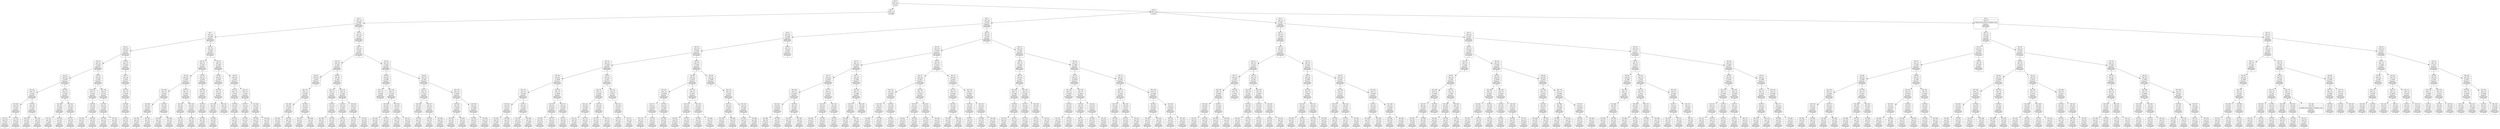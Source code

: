 digraph g {
node [shape = Mrecord];
nodo0[label="{EO: 0|cost: 0.0|A: null}"]
nodo1[label="{EO: 1|cost: 1.0|A: GoH6}"]
nodo3[label="{EO: 3|cost: 2.0|A: GoH5|Posicion:\nH6
Infectados:\n0
Escapados:\n2}"]
nodo7[label="{EO: 7|cost: 3.0|A: GoH4|Posicion:\nH5
Infectados:\n0
Escapados:\n2}"]
nodo15[label="{EO: 15|cost: 4.0|A: GoF3|Posicion:\nH4
Infectados:\n0
Escapados:\n2}"]
nodo29[label="{EO: 29|cost: 5.0|A: GoE3|Posicion:\nF3
Infectados:\n0
Escapados:\n2}"]
nodo55[label="{EO: 55|cost: 6.0|A: GoD3|Posicion:\nE3
Infectados:\n0
Escapados:\n2}"]
nodo101[label="{EO: 101|cost: 7.0|A: GoA3|Posicion:\nD3
Infectados:\n0
Escapados:\n2}"]
nodo182[label="{EO: 182|cost: 8.0|A: GoA2|Posicion:\nA3
Infectados:\n0
Escapados:\n2}"]
nodo321[label="{EO: 321|cost: 9.0|A: GoA1|Posicion:\nA2
Infectados:\n0
Escapados:\n2}"]

nodo182 -> nodo321;
nodo322[label="{EO: 322|cost: 9.0|A: GoD2|Posicion:\nA2
Infectados:\n0
Escapados:\n2}"]

nodo182 -> nodo322;

nodo101 -> nodo182;
nodo183[label="{EO: 183|cost: 8.0|A: GoA5|Posicion:\nA3
Infectados:\n0
Escapados:\n2}"]
nodo323[label="{EO: 323|cost: 9.0|A: GoA6|Posicion:\nA5
Infectados:\n0
Escapados:\n2}"]

nodo183 -> nodo323;
nodo324[label="{EO: 324|cost: 9.0|A: GoD5|Posicion:\nA5
Infectados:\n0
Escapados:\n2}"]

nodo183 -> nodo324;

nodo101 -> nodo183;

nodo55 -> nodo101;
nodo102[label="{EO: 102|cost: 7.0|A: GoD5|Posicion:\nD3
Infectados:\n0
Escapados:\n2}"]
nodo184[label="{EO: 184|cost: 8.0|A: GoD6|Posicion:\nD5
Infectados:\n0
Escapados:\n2}"]
nodo325[label="{EO: 325|cost: 9.0|A: GoA6|Posicion:\nD6
Infectados:\n0
Escapados:\n2}"]

nodo184 -> nodo325;
nodo326[label="{EO: 326|cost: 9.0|A: GoD7|Posicion:\nD6
Infectados:\n0
Escapados:\n2}"]

nodo184 -> nodo326;

nodo102 -> nodo184;
nodo185[label="{EO: 185|cost: 8.0|A: GoE5|Posicion:\nD5
Infectados:\n0
Escapados:\n2}"]
nodo327[label="{EO: 327|cost: 9.0|A: GoF5|Posicion:\nE5
Infectados:\n0
Escapados:\n2}"]

nodo185 -> nodo327;

nodo102 -> nodo185;

nodo55 -> nodo102;

nodo29 -> nodo55;
nodo56[label="{EO: 56|cost: 6.0|A: GoE2|Posicion:\nE3
Infectados:\n0
Escapados:\n2}"]
nodo103[label="{EO: 103|cost: 7.0|A: GoE1|Posicion:\nE2
Infectados:\n0
Escapados:\n2}"]
nodo186[label="{EO: 186|cost: 8.0|A: GoD1|Posicion:\nE1
Infectados:\n0
Escapados:\n2}"]
nodo328[label="{EO: 328|cost: 9.0|A: GoA1|Posicion:\nD1
Infectados:\n0
Escapados:\n2}"]

nodo186 -> nodo328;
nodo329[label="{EO: 329|cost: 9.0|A: GoD2|Posicion:\nD1
Infectados:\n0
Escapados:\n2}"]

nodo186 -> nodo329;

nodo103 -> nodo186;

nodo56 -> nodo103;
nodo104[label="{EO: 104|cost: 7.0|A: GoF2|Posicion:\nE2
Infectados:\n0
Escapados:\n2}"]
nodo187[label="{EO: 187|cost: 8.0|A: GoH2|Posicion:\nF2
Infectados:\n0
Escapados:\n2}"]
nodo330[label="{EO: 330|cost: 9.0|A: GoH1|Posicion:\nH2
Infectados:\n0
Escapados:\n2}"]

nodo187 -> nodo330;
nodo331[label="{EO: 331|cost: 9.0|A: GoI2|Posicion:\nH2
Infectados:\n0
Escapados:\n2}"]

nodo187 -> nodo331;

nodo104 -> nodo187;

nodo56 -> nodo104;

nodo29 -> nodo56;

nodo15 -> nodo29;
nodo30[label="{EO: 30|cost: 5.0|A: GoF4|Posicion:\nF3
Infectados:\n0
Escapados:\n2}"]
nodo57[label="{EO: 57|cost: 6.0|A: GoF5|Posicion:\nF4
Infectados:\n0
Escapados:\n2}"]
nodo105[label="{EO: 105|cost: 7.0|A: GoF6|Posicion:\nF5
Infectados:\n0
Escapados:\n2}"]
nodo188[label="{EO: 188|cost: 8.0|A: GoG6|Posicion:\nF6
Infectados:\n0
Escapados:\n2}"]
nodo332[label="{EO: 332|cost: 9.0|A: GoG7|Posicion:\nG6
Infectados:\n0
Escapados:\n2}"]

nodo188 -> nodo332;

nodo105 -> nodo188;

nodo57 -> nodo105;

nodo30 -> nodo57;

nodo15 -> nodo30;

nodo7 -> nodo15;
nodo16[label="{EO: 16|cost: 4.0|A: GoH3|Posicion:\nH4
Infectados:\n0
Escapados:\n2}"]
nodo31[label="{EO: 31|cost: 5.0|A: GoF3|Posicion:\nH3
Infectados:\n0
Escapados:\n2}"]
nodo58[label="{EO: 58|cost: 6.0|A: GoE3|Posicion:\nF3
Infectados:\n0
Escapados:\n2}"]
nodo106[label="{EO: 106|cost: 7.0|A: GoD3|Posicion:\nE3
Infectados:\n0
Escapados:\n2}"]
nodo189[label="{EO: 189|cost: 8.0|A: GoA3|Posicion:\nD3
Infectados:\n0
Escapados:\n2}"]
nodo333[label="{EO: 333|cost: 9.0|A: GoA2|Posicion:\nA3
Infectados:\n0
Escapados:\n2}"]

nodo189 -> nodo333;
nodo334[label="{EO: 334|cost: 9.0|A: GoA5|Posicion:\nA3
Infectados:\n0
Escapados:\n2}"]

nodo189 -> nodo334;

nodo106 -> nodo189;
nodo190[label="{EO: 190|cost: 8.0|A: GoD5|Posicion:\nD3
Infectados:\n0
Escapados:\n2}"]
nodo335[label="{EO: 335|cost: 9.0|A: GoD6|Posicion:\nD5
Infectados:\n0
Escapados:\n2}"]

nodo190 -> nodo335;
nodo336[label="{EO: 336|cost: 9.0|A: GoE5|Posicion:\nD5
Infectados:\n0
Escapados:\n2}"]

nodo190 -> nodo336;

nodo106 -> nodo190;

nodo58 -> nodo106;
nodo107[label="{EO: 107|cost: 7.0|A: GoE2|Posicion:\nE3
Infectados:\n0
Escapados:\n2}"]
nodo191[label="{EO: 191|cost: 8.0|A: GoE1|Posicion:\nE2
Infectados:\n0
Escapados:\n2}"]
nodo337[label="{EO: 337|cost: 9.0|A: GoD1|Posicion:\nE1
Infectados:\n0
Escapados:\n2}"]

nodo191 -> nodo337;

nodo107 -> nodo191;
nodo192[label="{EO: 192|cost: 8.0|A: GoF2|Posicion:\nE2
Infectados:\n0
Escapados:\n2}"]
nodo338[label="{EO: 338|cost: 9.0|A: GoH2|Posicion:\nF2
Infectados:\n0
Escapados:\n2}"]

nodo192 -> nodo338;

nodo107 -> nodo192;

nodo58 -> nodo107;

nodo31 -> nodo58;
nodo59[label="{EO: 59|cost: 6.0|A: GoF4|Posicion:\nF3
Infectados:\n0
Escapados:\n2}"]
nodo108[label="{EO: 108|cost: 7.0|A: GoF5|Posicion:\nF4
Infectados:\n0
Escapados:\n2}"]
nodo193[label="{EO: 193|cost: 8.0|A: GoF6|Posicion:\nF5
Infectados:\n0
Escapados:\n2}"]
nodo339[label="{EO: 339|cost: 9.0|A: GoG6|Posicion:\nF6
Infectados:\n0
Escapados:\n2}"]

nodo193 -> nodo339;

nodo108 -> nodo193;

nodo59 -> nodo108;

nodo31 -> nodo59;

nodo16 -> nodo31;
nodo32[label="{EO: 32|cost: 5.0|A: GoH2|Posicion:\nH3
Infectados:\n0
Escapados:\n2}"]
nodo60[label="{EO: 60|cost: 6.0|A: GoH1|Posicion:\nH2
Infectados:\n0
Escapados:\n2}"]
nodo109[label="{EO: 109|cost: 7.0|A: GoF1|Posicion:\nH1
Infectados:\n0
Escapados:\n2}"]
nodo194[label="{EO: 194|cost: 8.0|A: GoE1|Posicion:\nF1
Infectados:\n0
Escapados:\n2}"]
nodo340[label="{EO: 340|cost: 9.0|A: GoD1|Posicion:\nE1
Infectados:\n0
Escapados:\n2}"]

nodo194 -> nodo340;

nodo109 -> nodo194;
nodo195[label="{EO: 195|cost: 8.0|A: GoF2|Posicion:\nF1
Infectados:\n0
Escapados:\n2}"]

nodo109 -> nodo195;

nodo60 -> nodo109;

nodo32 -> nodo60;
nodo61[label="{EO: 61|cost: 6.0|A: GoI2|Posicion:\nH2
Infectados:\n0
Escapados:\n2}"]
nodo110[label="{EO: 110|cost: 7.0|A: GoI3|Posicion:\nI2
Infectados:\n0
Escapados:\n2}"]
nodo196[label="{EO: 196|cost: 8.0|A: GoI5|Posicion:\nI3
Infectados:\n0
Escapados:\n2}"]
nodo341[label="{EO: 341|cost: 9.0|A: GoJ5|Posicion:\nI5
Infectados:\n0
Escapados:\n2}"]

nodo196 -> nodo341;

nodo110 -> nodo196;

nodo61 -> nodo110;
nodo111[label="{EO: 111|cost: 7.0|A: GoJ2|Posicion:\nI2
Infectados:\n0
Escapados:\n2}"]
nodo197[label="{EO: 197|cost: 8.0|A: GoJ1|Posicion:\nJ2
Infectados:\n0
Escapados:\n2}"]
nodo342[label="{EO: 342|cost: 9.0|A: GoI1|Posicion:\nJ1
Infectados:\n0
Escapados:\n2}"]

nodo197 -> nodo342;

nodo111 -> nodo197;
nodo198[label="{EO: 198|cost: 8.0|A: GoK2|Posicion:\nJ2
Infectados:\n0
Escapados:\n2}"]
nodo343[label="{EO: 343|cost: 9.0|A: GoK3|Posicion:\nK2
Infectados:\n0
Escapados:\n2}"]

nodo198 -> nodo343;
nodo344[label="{EO: 344|cost: 9.0|A: GoL2|Posicion:\nK2
Infectados:\n0
Escapados:\n2}"]

nodo198 -> nodo344;

nodo111 -> nodo198;

nodo61 -> nodo111;

nodo32 -> nodo61;

nodo16 -> nodo32;

nodo7 -> nodo16;

nodo3 -> nodo7;
nodo8[label="{EO: 8|cost: 3.0|A: GoI5|Posicion:\nH5
Infectados:\n0
Escapados:\n2}"]
nodo17[label="{EO: 17|cost: 4.0|A: GoJ5|Posicion:\nI5
Infectados:\n0
Escapados:\n2}"]
nodo33[label="{EO: 33|cost: 5.0|A: GoJ3|Posicion:\nJ5
Infectados:\n0
Escapados:\n2}"]
nodo62[label="{EO: 62|cost: 6.0|A: GoI3|Posicion:\nJ3
Infectados:\n0
Escapados:\n2}"]
nodo112[label="{EO: 112|cost: 7.0|A: GoH3|Posicion:\nI3
Infectados:\n0
Escapados:\n2}"]
nodo199[label="{EO: 199|cost: 8.0|A: GoF3|Posicion:\nH3
Infectados:\n0
Escapados:\n2}"]
nodo345[label="{EO: 345|cost: 9.0|A: GoE3|Posicion:\nF3
Infectados:\n0
Escapados:\n2}"]

nodo199 -> nodo345;
nodo346[label="{EO: 346|cost: 9.0|A: GoF4|Posicion:\nF3
Infectados:\n0
Escapados:\n2}"]

nodo199 -> nodo346;

nodo112 -> nodo199;
nodo200[label="{EO: 200|cost: 8.0|A: GoH2|Posicion:\nH3
Infectados:\n0
Escapados:\n2}"]
nodo347[label="{EO: 347|cost: 9.0|A: GoH1|Posicion:\nH2
Infectados:\n0
Escapados:\n2}"]

nodo200 -> nodo347;
nodo348[label="{EO: 348|cost: 9.0|A: GoI2|Posicion:\nH2
Infectados:\n0
Escapados:\n2}"]

nodo200 -> nodo348;

nodo112 -> nodo200;

nodo62 -> nodo112;

nodo33 -> nodo62;
nodo63[label="{EO: 63|cost: 6.0|A: GoJ2|Posicion:\nJ3
Infectados:\n0
Escapados:\n2}"]
nodo113[label="{EO: 113|cost: 7.0|A: GoJ1|Posicion:\nJ2
Infectados:\n0
Escapados:\n2}"]
nodo201[label="{EO: 201|cost: 8.0|A: GoI1|Posicion:\nJ1
Infectados:\n0
Escapados:\n2}"]
nodo349[label="{EO: 349|cost: 9.0|A: GoH1|Posicion:\nI1
Infectados:\n0
Escapados:\n2}"]

nodo201 -> nodo349;
nodo350[label="{EO: 350|cost: 9.0|A: GoI2|Posicion:\nI1
Infectados:\n0
Escapados:\n2}"]

nodo201 -> nodo350;

nodo113 -> nodo201;

nodo63 -> nodo113;
nodo114[label="{EO: 114|cost: 7.0|A: GoK2|Posicion:\nJ2
Infectados:\n0
Escapados:\n2}"]
nodo202[label="{EO: 202|cost: 8.0|A: GoK3|Posicion:\nK2
Infectados:\n0
Escapados:\n2}"]
nodo351[label="{EO: 351|cost: 9.0|A: GoK5|Posicion:\nK3
Infectados:\n0
Escapados:\n2}"]

nodo202 -> nodo351;

nodo114 -> nodo202;
nodo203[label="{EO: 203|cost: 8.0|A: GoL2|Posicion:\nK2
Infectados:\n0
Escapados:\n2}"]
nodo352[label="{EO: 352|cost: 9.0|A: GoL1|Posicion:\nL2
Infectados:\n0
Escapados:\n2}"]

nodo203 -> nodo352;
nodo353[label="{EO: 353|cost: 9.0|A: GoM2|Posicion:\nL2
Infectados:\n0
Escapados:\n2}"]

nodo203 -> nodo353;

nodo114 -> nodo203;

nodo63 -> nodo114;

nodo33 -> nodo63;

nodo17 -> nodo33;
nodo34[label="{EO: 34|cost: 5.0|A: GoK5|Posicion:\nJ5
Infectados:\n0
Escapados:\n2}"]
nodo64[label="{EO: 64|cost: 6.0|A: GoK6|Posicion:\nK5
Infectados:\n0
Escapados:\n2}"]
nodo115[label="{EO: 115|cost: 7.0|A: GoJ6|Posicion:\nK6
Infectados:\n0
Escapados:\n2}"]

nodo64 -> nodo115;
nodo116[label="{EO: 116|cost: 7.0|A: GoK7|Posicion:\nK6
Infectados:\n0
Escapados:\n2}"]
nodo204[label="{EO: 204|cost: 8.0|A: GoK8|Posicion:\nK7
Infectados:\n0
Escapados:\n2}"]
nodo354[label="{EO: 354|cost: 9.0|A: GoJ8|Posicion:\nK8
Infectados:\n0
Escapados:\n2}"]

nodo204 -> nodo354;
nodo355[label="{EO: 355|cost: 9.0|A: GoK9|Posicion:\nK8
Infectados:\n0
Escapados:\n2}"]

nodo204 -> nodo355;

nodo116 -> nodo204;
nodo205[label="{EO: 205|cost: 8.0|A: GoL7|Posicion:\nK7
Infectados:\n0
Escapados:\n2}"]
nodo356[label="{EO: 356|cost: 9.0|A: GoL6|Posicion:\nL7
Infectados:\n0
Escapados:\n2}"]

nodo205 -> nodo356;
nodo357[label="{EO: 357|cost: 9.0|A: GoM7|Posicion:\nL7
Infectados:\n0
Escapados:\n2}"]

nodo205 -> nodo357;

nodo116 -> nodo205;

nodo64 -> nodo116;

nodo34 -> nodo64;
nodo65[label="{EO: 65|cost: 6.0|A: GoL5|Posicion:\nK5
Infectados:\n0
Escapados:\n2}"]
nodo117[label="{EO: 117|cost: 7.0|A: GoL3|Posicion:\nL5
Infectados:\n0
Escapados:\n2}"]
nodo206[label="{EO: 206|cost: 8.0|A: GoK3|Posicion:\nL3
Infectados:\n0
Escapados:\n2}"]
nodo358[label="{EO: 358|cost: 9.0|A: GoJ3|Posicion:\nK3
Infectados:\n0
Escapados:\n2}"]

nodo206 -> nodo358;

nodo117 -> nodo206;
nodo207[label="{EO: 207|cost: 8.0|A: GoL2|Posicion:\nL3
Infectados:\n0
Escapados:\n2}"]
nodo359[label="{EO: 359|cost: 9.0|A: GoL1|Posicion:\nL2
Infectados:\n0
Escapados:\n2}"]

nodo207 -> nodo359;
nodo360[label="{EO: 360|cost: 9.0|A: GoM2|Posicion:\nL2
Infectados:\n0
Escapados:\n2}"]

nodo207 -> nodo360;

nodo117 -> nodo207;

nodo65 -> nodo117;
nodo118[label="{EO: 118|cost: 7.0|A: GoM5|Posicion:\nL5
Infectados:\n0
Escapados:\n2}"]
nodo208[label="{EO: 208|cost: 8.0|A: GoM3|Posicion:\nM5
Infectados:\n0
Escapados:\n2}"]
nodo361[label="{EO: 361|cost: 9.0|A: GoL3|Posicion:\nM3
Infectados:\n0
Escapados:\n2}"]

nodo208 -> nodo361;
nodo362[label="{EO: 362|cost: 9.0|A: GoM2|Posicion:\nM3
Infectados:\n0
Escapados:\n2}"]

nodo208 -> nodo362;

nodo118 -> nodo208;
nodo209[label="{EO: 209|cost: 8.0|A: GoM6|Posicion:\nM5
Infectados:\n0
Escapados:\n2}"]
nodo363[label="{EO: 363|cost: 9.0|A: GoL6|Posicion:\nM6
Infectados:\n0
Escapados:\n2}"]

nodo209 -> nodo363;
nodo364[label="{EO: 364|cost: 9.0|A: GoM7|Posicion:\nM6
Infectados:\n0
Escapados:\n2}"]

nodo209 -> nodo364;

nodo118 -> nodo209;

nodo65 -> nodo118;

nodo34 -> nodo65;

nodo17 -> nodo34;

nodo8 -> nodo17;

nodo3 -> nodo8;

nodo1 -> nodo3;

nodo0 -> nodo1;
nodo2[label="{EO: 2|cost: 1.0|A: GoI7}"]
nodo4[label="{EO: 4|cost: 2.0|A: GoI8|Posicion:\nI7
Infectados:\n0
Escapados:\n2}"]
nodo9[label="{EO: 9|cost: 3.0|A: GoH8|Posicion:\nI8
Infectados:\n0
Escapados:\n2}"]
nodo18[label="{EO: 18|cost: 4.0|A: GoF8|Posicion:\nH8
Infectados:\n0
Escapados:\n2}"]
nodo35[label="{EO: 35|cost: 5.0|A: GoE8|Posicion:\nF8
Infectados:\n0
Escapados:\n2}"]
nodo66[label="{EO: 66|cost: 6.0|A: GoD8|Posicion:\nE8
Infectados:\n0
Escapados:\n2}"]
nodo119[label="{EO: 119|cost: 7.0|A: GoA8|Posicion:\nD8
Infectados:\n0
Escapados:\n2}"]
nodo210[label="{EO: 210|cost: 8.0|A: GoA7|Posicion:\nA8
Infectados:\n0
Escapados:\n2}"]
nodo365[label="{EO: 365|cost: 9.0|A: GoA6|Posicion:\nA7
Infectados:\n0
Escapados:\n2}"]

nodo210 -> nodo365;
nodo366[label="{EO: 366|cost: 9.0|A: GoD7|Posicion:\nA7
Infectados:\n0
Escapados:\n2}"]

nodo210 -> nodo366;

nodo119 -> nodo210;
nodo211[label="{EO: 211|cost: 8.0|A: GoA9|Posicion:\nA8
Infectados:\n0
Escapados:\n2}"]
nodo367[label="{EO: 367|cost: 9.0|A: GoA10|Posicion:\nA9
Infectados:\n0
Escapados:\n2}"]

nodo211 -> nodo367;
nodo368[label="{EO: 368|cost: 9.0|A: GoD9|Posicion:\nA9
Infectados:\n0
Escapados:\n2}"]

nodo211 -> nodo368;

nodo119 -> nodo211;

nodo66 -> nodo119;
nodo120[label="{EO: 120|cost: 7.0|A: GoD9|Posicion:\nD8
Infectados:\n0
Escapados:\n2}"]
nodo212[label="{EO: 212|cost: 8.0|A: GoD10|Posicion:\nD9
Infectados:\n0
Escapados:\n2}"]
nodo369[label="{EO: 369|cost: 9.0|A: GoC10|Posicion:\nD10
Infectados:\n0
Escapados:\n2}"]

nodo212 -> nodo369;
nodo370[label="{EO: 370|cost: 9.0|A: GoD11|Posicion:\nD10
Infectados:\n0
Escapados:\n2}"]

nodo212 -> nodo370;

nodo120 -> nodo212;
nodo213[label="{EO: 213|cost: 8.0|A: GoE9|Posicion:\nD9
Infectados:\n0
Escapados:\n2}"]
nodo371[label="{EO: 371|cost: 9.0|A: GoF9|Posicion:\nE9
Infectados:\n0
Escapados:\n2}"]

nodo213 -> nodo371;

nodo120 -> nodo213;

nodo66 -> nodo120;

nodo35 -> nodo66;
nodo67[label="{EO: 67|cost: 6.0|A: GoE7|Posicion:\nE8
Infectados:\n0
Escapados:\n2}"]
nodo121[label="{EO: 121|cost: 7.0|A: GoE6|Posicion:\nE7
Infectados:\n0
Escapados:\n2}"]
nodo214[label="{EO: 214|cost: 8.0|A: GoD6|Posicion:\nE6
Infectados:\n0
Escapados:\n2}"]
nodo372[label="{EO: 372|cost: 9.0|A: GoA6|Posicion:\nD6
Infectados:\n0
Escapados:\n2}"]

nodo214 -> nodo372;
nodo373[label="{EO: 373|cost: 9.0|A: GoD7|Posicion:\nD6
Infectados:\n0
Escapados:\n2}"]

nodo214 -> nodo373;

nodo121 -> nodo214;
nodo215[label="{EO: 215|cost: 8.0|A: GoE5|Posicion:\nE6
Infectados:\n0
Escapados:\n2}"]
nodo374[label="{EO: 374|cost: 9.0|A: GoE3|Posicion:\nE5
Infectados:\n0
Escapados:\n2}"]

nodo215 -> nodo374;
nodo375[label="{EO: 375|cost: 9.0|A: GoF5|Posicion:\nE5
Infectados:\n0
Escapados:\n2}"]

nodo215 -> nodo375;

nodo121 -> nodo215;

nodo67 -> nodo121;
nodo122[label="{EO: 122|cost: 7.0|A: GoF7|Posicion:\nE7
Infectados:\n0
Escapados:\n2}"]
nodo216[label="{EO: 216|cost: 8.0|A: GoG7|Posicion:\nF7
Infectados:\n0
Escapados:\n2}"]
nodo376[label="{EO: 376|cost: 9.0|A: GoG6|Posicion:\nG7
Infectados:\n0
Escapados:\n2}"]

nodo216 -> nodo376;
nodo377[label="{EO: 377|cost: 9.0|A: GoH7|Posicion:\nG7
Infectados:\n0
Escapados:\n2}"]

nodo216 -> nodo377;

nodo122 -> nodo216;

nodo67 -> nodo122;

nodo35 -> nodo67;

nodo18 -> nodo35;
nodo36[label="{EO: 36|cost: 5.0|A: GoF9|Posicion:\nF8
Infectados:\n0
Escapados:\n2}"]
nodo68[label="{EO: 68|cost: 6.0|A: GoF10|Posicion:\nF9
Infectados:\n0
Escapados:\n2}"]
nodo123[label="{EO: 123|cost: 7.0|A: GoE10|Posicion:\nF10
Infectados:\n0
Escapados:\n2}"]
nodo217[label="{EO: 217|cost: 8.0|A: GoD10|Posicion:\nE10
Infectados:\n0
Escapados:\n2}"]
nodo378[label="{EO: 378|cost: 9.0|A: GoC10|Posicion:\nD10
Infectados:\n0
Escapados:\n2}"]

nodo217 -> nodo378;
nodo379[label="{EO: 379|cost: 9.0|A: GoD11|Posicion:\nD10
Infectados:\n0
Escapados:\n2}"]

nodo217 -> nodo379;

nodo123 -> nodo217;
nodo218[label="{EO: 218|cost: 8.0|A: GoE9|Posicion:\nE10
Infectados:\n0
Escapados:\n2}"]
nodo380[label="{EO: 380|cost: 9.0|A: GoE8|Posicion:\nE9
Infectados:\n0
Escapados:\n2}"]

nodo218 -> nodo380;

nodo123 -> nodo218;

nodo68 -> nodo123;
nodo124[label="{EO: 124|cost: 7.0|A: GoF11|Posicion:\nF10
Infectados:\n0
Escapados:\n2}"]
nodo219[label="{EO: 219|cost: 8.0|A: GoF12|Posicion:\nF11
Infectados:\n0
Escapados:\n2}"]
nodo381[label="{EO: 381|cost: 9.0|A: GoE12|Posicion:\nF12
Infectados:\n0
Escapados:\n2}"]

nodo219 -> nodo381;
nodo382[label="{EO: 382|cost: 9.0|A: GoF13|Posicion:\nF12
Infectados:\n0
Escapados:\n2}"]

nodo219 -> nodo382;

nodo124 -> nodo219;
nodo220[label="{EO: 220|cost: 8.0|A: GoH11|Posicion:\nF11
Infectados:\n0
Escapados:\n2}"]
nodo383[label="{EO: 383|cost: 9.0|A: GoH10|Posicion:\nH11
Infectados:\n0
Escapados:\n2}"]

nodo220 -> nodo383;
nodo384[label="{EO: 384|cost: 9.0|A: GoI11|Posicion:\nH11
Infectados:\n0
Escapados:\n2}"]

nodo220 -> nodo384;

nodo124 -> nodo220;

nodo68 -> nodo124;

nodo36 -> nodo68;
nodo69[label="{EO: 69|cost: 6.0|A: GoH9|Posicion:\nF9
Infectados:\n0
Escapados:\n2}"]
nodo125[label="{EO: 125|cost: 7.0|A: GoI9|Posicion:\nH9
Infectados:\n0
Escapados:\n2}"]
nodo221[label="{EO: 221|cost: 8.0|A: GoI10|Posicion:\nI9
Infectados:\n0
Escapados:\n2}"]
nodo385[label="{EO: 385|cost: 9.0|A: GoH10|Posicion:\nI10
Infectados:\n0
Escapados:\n2}"]

nodo221 -> nodo385;
nodo386[label="{EO: 386|cost: 9.0|A: GoI11|Posicion:\nI10
Infectados:\n0
Escapados:\n2}"]

nodo221 -> nodo386;

nodo125 -> nodo221;
nodo222[label="{EO: 222|cost: 8.0|A: GoJ9|Posicion:\nI9
Infectados:\n0
Escapados:\n2}"]
nodo387[label="{EO: 387|cost: 9.0|A: GoJ8|Posicion:\nJ9
Infectados:\n0
Escapados:\n2}"]

nodo222 -> nodo387;
nodo388[label="{EO: 388|cost: 9.0|A: GoK9|Posicion:\nJ9
Infectados:\n0
Escapados:\n2}"]

nodo222 -> nodo388;

nodo125 -> nodo222;

nodo69 -> nodo125;

nodo36 -> nodo69;

nodo18 -> nodo36;

nodo9 -> nodo18;
nodo19[label="{EO: 19|cost: 4.0|A: GoH7|Posicion:\nH8
Infectados:\n0
Escapados:\n2}"]

nodo9 -> nodo19;

nodo4 -> nodo9;
nodo10[label="{EO: 10|cost: 3.0|A: GoI9|Posicion:\nI8
Infectados:\n0
Escapados:\n2}"]
nodo20[label="{EO: 20|cost: 4.0|A: GoI10|Posicion:\nI9
Infectados:\n0
Escapados:\n2}"]
nodo37[label="{EO: 37|cost: 5.0|A: GoH10|Posicion:\nI10
Infectados:\n0
Escapados:\n2}"]
nodo70[label="{EO: 70|cost: 6.0|A: GoF10|Posicion:\nH10
Infectados:\n0
Escapados:\n2}"]
nodo126[label="{EO: 126|cost: 7.0|A: GoE10|Posicion:\nF10
Infectados:\n0
Escapados:\n2}"]
nodo223[label="{EO: 223|cost: 8.0|A: GoD10|Posicion:\nE10
Infectados:\n0
Escapados:\n2}"]
nodo389[label="{EO: 389|cost: 9.0|A: GoC10|Posicion:\nD10
Infectados:\n0
Escapados:\n2}"]

nodo223 -> nodo389;
nodo390[label="{EO: 390|cost: 9.0|A: GoD11|Posicion:\nD10
Infectados:\n0
Escapados:\n2}"]

nodo223 -> nodo390;

nodo126 -> nodo223;
nodo224[label="{EO: 224|cost: 8.0|A: GoE9|Posicion:\nE10
Infectados:\n0
Escapados:\n2}"]
nodo391[label="{EO: 391|cost: 9.0|A: GoE8|Posicion:\nE9
Infectados:\n0
Escapados:\n2}"]

nodo224 -> nodo391;
nodo392[label="{EO: 392|cost: 9.0|A: GoF9|Posicion:\nE9
Infectados:\n0
Escapados:\n2}"]

nodo224 -> nodo392;

nodo126 -> nodo224;

nodo70 -> nodo126;
nodo127[label="{EO: 127|cost: 7.0|A: GoF11|Posicion:\nF10
Infectados:\n0
Escapados:\n2}"]
nodo225[label="{EO: 225|cost: 8.0|A: GoF12|Posicion:\nF11
Infectados:\n0
Escapados:\n2}"]
nodo393[label="{EO: 393|cost: 9.0|A: GoE12|Posicion:\nF12
Infectados:\n0
Escapados:\n2}"]

nodo225 -> nodo393;
nodo394[label="{EO: 394|cost: 9.0|A: GoF13|Posicion:\nF12
Infectados:\n0
Escapados:\n2}"]

nodo225 -> nodo394;

nodo127 -> nodo225;
nodo226[label="{EO: 226|cost: 8.0|A: GoH11|Posicion:\nF11
Infectados:\n0
Escapados:\n2}"]
nodo395[label="{EO: 395|cost: 9.0|A: GoI11|Posicion:\nH11
Infectados:\n0
Escapados:\n2}"]

nodo226 -> nodo395;

nodo127 -> nodo226;

nodo70 -> nodo127;

nodo37 -> nodo70;
nodo71[label="{EO: 71|cost: 6.0|A: GoH9|Posicion:\nH10
Infectados:\n0
Escapados:\n2}"]
nodo128[label="{EO: 128|cost: 7.0|A: GoH8|Posicion:\nH9
Infectados:\n0
Escapados:\n2}"]
nodo227[label="{EO: 227|cost: 8.0|A: GoF8|Posicion:\nH8
Infectados:\n0
Escapados:\n2}"]
nodo396[label="{EO: 396|cost: 9.0|A: GoE8|Posicion:\nF8
Infectados:\n0
Escapados:\n2}"]

nodo227 -> nodo396;
nodo397[label="{EO: 397|cost: 9.0|A: GoF9|Posicion:\nF8
Infectados:\n0
Escapados:\n2}"]

nodo227 -> nodo397;

nodo128 -> nodo227;
nodo228[label="{EO: 228|cost: 8.0|A: GoH7|Posicion:\nH8
Infectados:\n0
Escapados:\n2}"]

nodo128 -> nodo228;

nodo71 -> nodo128;

nodo37 -> nodo71;

nodo20 -> nodo37;
nodo38[label="{EO: 38|cost: 5.0|A: GoI11|Posicion:\nI10
Infectados:\n0
Escapados:\n2}"]
nodo72[label="{EO: 72|cost: 6.0|A: GoI12|Posicion:\nI11
Infectados:\n0
Escapados:\n2}"]
nodo129[label="{EO: 129|cost: 7.0|A: GoH12|Posicion:\nI12
Infectados:\n0
Escapados:\n2}"]
nodo229[label="{EO: 229|cost: 8.0|A: GoF12|Posicion:\nH12
Infectados:\n0
Escapados:\n2}"]
nodo398[label="{EO: 398|cost: 9.0|A: GoE12|Posicion:\nF12
Infectados:\n0
Escapados:\n2}"]

nodo229 -> nodo398;
nodo399[label="{EO: 399|cost: 9.0|A: GoF13|Posicion:\nF12
Infectados:\n0
Escapados:\n2}"]

nodo229 -> nodo399;

nodo129 -> nodo229;
nodo230[label="{EO: 230|cost: 8.0|A: GoH11|Posicion:\nH12
Infectados:\n0
Escapados:\n2}"]
nodo400[label="{EO: 400|cost: 9.0|A: GoH10|Posicion:\nH11
Infectados:\n0
Escapados:\n2}"]

nodo230 -> nodo400;

nodo129 -> nodo230;

nodo72 -> nodo129;
nodo130[label="{EO: 130|cost: 7.0|A: GoI13|Posicion:\nI12
Infectados:\n0
Escapados:\n2}"]
nodo231[label="{EO: 231|cost: 8.0|A: GoH13|Posicion:\nI13
Infectados:\n0
Escapados:\n2}"]
nodo401[label="{EO: 401|cost: 9.0|A: GoF13|Posicion:\nH13
Infectados:\n0
Escapados:\n2}"]

nodo231 -> nodo401;
nodo402[label="{EO: 402|cost: 9.0|A: GoH12|Posicion:\nH13
Infectados:\n0
Escapados:\n2}"]

nodo231 -> nodo402;

nodo130 -> nodo231;
nodo232[label="{EO: 232|cost: 8.0|A: GoI14|Posicion:\nI13
Infectados:\n0
Escapados:\n2}"]
nodo403[label="{EO: 403|cost: 9.0|A: GoI15|Posicion:\nI14
Infectados:\n0
Escapados:\n2}"]

nodo232 -> nodo403;
nodo404[label="{EO: 404|cost: 9.0|A: GoJ14|Posicion:\nI14
Infectados:\n0
Escapados:\n2}"]

nodo232 -> nodo404;

nodo130 -> nodo232;

nodo72 -> nodo130;

nodo38 -> nodo72;
nodo73[label="{EO: 73|cost: 6.0|A: GoJ11|Posicion:\nI11
Infectados:\n0
Escapados:\n2}"]
nodo131[label="{EO: 131|cost: 7.0|A: GoJ10|Posicion:\nJ11
Infectados:\n0
Escapados:\n2}"]
nodo233[label="{EO: 233|cost: 8.0|A: GoJ9|Posicion:\nJ10
Infectados:\n0
Escapados:\n2}"]
nodo405[label="{EO: 405|cost: 9.0|A: GoJ8|Posicion:\nJ9
Infectados:\n0
Escapados:\n2}"]

nodo233 -> nodo405;
nodo406[label="{EO: 406|cost: 9.0|A: GoK9|Posicion:\nJ9
Infectados:\n0
Escapados:\n2}"]

nodo233 -> nodo406;

nodo131 -> nodo233;

nodo73 -> nodo131;
nodo132[label="{EO: 132|cost: 7.0|A: GoK11|Posicion:\nJ11
Infectados:\n0
Escapados:\n2}"]
nodo234[label="{EO: 234|cost: 8.0|A: GoK12|Posicion:\nK11
Infectados:\n0
Escapados:\n2}"]
nodo407[label="{EO: 407|cost: 9.0|A: GoJ12|Posicion:\nK12
Infectados:\n0
Escapados:\n2}"]

nodo234 -> nodo407;

nodo132 -> nodo234;
nodo235[label="{EO: 235|cost: 8.0|A: GoL11|Posicion:\nK11
Infectados:\n0
Escapados:\n2}"]
nodo408[label="{EO: 408|cost: 9.0|A: GoL10|Posicion:\nL11
Infectados:\n0
Escapados:\n2}"]

nodo235 -> nodo408;
nodo409[label="{EO: 409|cost: 9.0|A: GoM11|Posicion:\nL11
Infectados:\n0
Escapados:\n2}"]

nodo235 -> nodo409;

nodo132 -> nodo235;

nodo73 -> nodo132;

nodo38 -> nodo73;

nodo20 -> nodo38;

nodo10 -> nodo20;
nodo21[label="{EO: 21|cost: 4.0|A: GoJ9|Posicion:\nI9
Infectados:\n0
Escapados:\n2}"]
nodo39[label="{EO: 39|cost: 5.0|A: GoJ8|Posicion:\nJ9
Infectados:\n0
Escapados:\n2}"]
nodo74[label="{EO: 74|cost: 6.0|A: GoJ7|Posicion:\nJ8
Infectados:\n0
Escapados:\n2}"]
nodo133[label="{EO: 133|cost: 7.0|A: GoJ6|Posicion:\nJ7
Infectados:\n0
Escapados:\n2}"]
nodo236[label="{EO: 236|cost: 8.0|A: GoJ5|Posicion:\nJ6
Infectados:\n0
Escapados:\n2}"]
nodo410[label="{EO: 410|cost: 9.0|A: GoJ3|Posicion:\nJ5
Infectados:\n0
Escapados:\n2}"]

nodo236 -> nodo410;
nodo411[label="{EO: 411|cost: 9.0|A: GoK5|Posicion:\nJ5
Infectados:\n0
Escapados:\n2}"]

nodo236 -> nodo411;

nodo133 -> nodo236;

nodo74 -> nodo133;
nodo134[label="{EO: 134|cost: 7.0|A: GoK7|Posicion:\nJ7
Infectados:\n0
Escapados:\n2}"]
nodo237[label="{EO: 237|cost: 8.0|A: GoK8|Posicion:\nK7
Infectados:\n0
Escapados:\n2}"]
nodo412[label="{EO: 412|cost: 9.0|A: GoK9|Posicion:\nK8
Infectados:\n0
Escapados:\n2}"]

nodo237 -> nodo412;

nodo134 -> nodo237;
nodo238[label="{EO: 238|cost: 8.0|A: GoL7|Posicion:\nK7
Infectados:\n0
Escapados:\n2}"]
nodo413[label="{EO: 413|cost: 9.0|A: GoL6|Posicion:\nL7
Infectados:\n0
Escapados:\n2}"]

nodo238 -> nodo413;
nodo414[label="{EO: 414|cost: 9.0|A: GoM7|Posicion:\nL7
Infectados:\n0
Escapados:\n2}"]

nodo238 -> nodo414;

nodo134 -> nodo238;

nodo74 -> nodo134;

nodo39 -> nodo74;

nodo21 -> nodo39;
nodo40[label="{EO: 40|cost: 5.0|A: GoK9|Posicion:\nJ9
Infectados:\n0
Escapados:\n2}"]
nodo75[label="{EO: 75|cost: 6.0|A: GoK10|Posicion:\nK9
Infectados:\n0
Escapados:\n2}"]
nodo135[label="{EO: 135|cost: 7.0|A: GoJ10|Posicion:\nK10
Infectados:\n0
Escapados:\n2}"]
nodo239[label="{EO: 239|cost: 8.0|A: GoI10|Posicion:\nJ10
Infectados:\n0
Escapados:\n2}"]
nodo415[label="{EO: 415|cost: 9.0|A: GoH10|Posicion:\nI10
Infectados:\n0
Escapados:\n2}"]

nodo239 -> nodo415;
nodo416[label="{EO: 416|cost: 9.0|A: GoI11|Posicion:\nI10
Infectados:\n0
Escapados:\n2}"]

nodo239 -> nodo416;

nodo135 -> nodo239;

nodo75 -> nodo135;
nodo136[label="{EO: 136|cost: 7.0|A: GoK11|Posicion:\nK10
Infectados:\n0
Escapados:\n2}"]
nodo240[label="{EO: 240|cost: 8.0|A: GoK12|Posicion:\nK11
Infectados:\n0
Escapados:\n2}"]
nodo417[label="{EO: 417|cost: 9.0|A: GoJ12|Posicion:\nK12
Infectados:\n0
Escapados:\n2}"]

nodo240 -> nodo417;

nodo136 -> nodo240;
nodo241[label="{EO: 241|cost: 8.0|A: GoL11|Posicion:\nK11
Infectados:\n0
Escapados:\n2}"]
nodo418[label="{EO: 418|cost: 9.0|A: GoL10|Posicion:\nL11
Infectados:\n0
Escapados:\n2}"]

nodo241 -> nodo418;
nodo419[label="{EO: 419|cost: 9.0|A: GoM11|Posicion:\nL11
Infectados:\n0
Escapados:\n2}"]

nodo241 -> nodo419;

nodo136 -> nodo241;

nodo75 -> nodo136;

nodo40 -> nodo75;
nodo76[label="{EO: 76|cost: 6.0|A: GoL9|Posicion:\nK9
Infectados:\n0
Escapados:\n2}"]
nodo137[label="{EO: 137|cost: 7.0|A: GoL8|Posicion:\nL9
Infectados:\n0
Escapados:\n2}"]
nodo242[label="{EO: 242|cost: 8.0|A: GoK8|Posicion:\nL8
Infectados:\n0
Escapados:\n2}"]
nodo420[label="{EO: 420|cost: 9.0|A: GoJ8|Posicion:\nK8
Infectados:\n0
Escapados:\n2}"]

nodo242 -> nodo420;

nodo137 -> nodo242;
nodo243[label="{EO: 243|cost: 8.0|A: GoL7|Posicion:\nL8
Infectados:\n0
Escapados:\n2}"]
nodo421[label="{EO: 421|cost: 9.0|A: GoL6|Posicion:\nL7
Infectados:\n0
Escapados:\n2}"]

nodo243 -> nodo421;
nodo422[label="{EO: 422|cost: 9.0|A: GoM7|Posicion:\nL7
Infectados:\n0
Escapados:\n2}"]

nodo243 -> nodo422;

nodo137 -> nodo243;

nodo76 -> nodo137;
nodo138[label="{EO: 138|cost: 7.0|A: GoM9|Posicion:\nL9
Infectados:\n0
Escapados:\n2}"]
nodo244[label="{EO: 244|cost: 8.0|A: GoM8|Posicion:\nM9
Infectados:\n0
Escapados:\n2}"]
nodo423[label="{EO: 423|cost: 9.0|A: GoL8|Posicion:\nM8
Infectados:\n0
Escapados:\n2}"]

nodo244 -> nodo423;
nodo424[label="{EO: 424|cost: 9.0|A: GoM7|Posicion:\nM8
Infectados:\n0
Escapados:\n2}"]

nodo244 -> nodo424;

nodo138 -> nodo244;
nodo245[label="{EO: 245|cost: 8.0|A: GoM10|Posicion:\nM9
Infectados:\n0
Escapados:\n2}"]
nodo425[label="{EO: 425|cost: 9.0|A: GoL10|Posicion:\nM10
Infectados:\n0
Escapados:\n2}"]

nodo245 -> nodo425;
nodo426[label="{EO: 426|cost: 9.0|A: GoM11|Posicion:\nM10
Infectados:\n0
Escapados:\n2}"]

nodo245 -> nodo426;

nodo138 -> nodo245;

nodo76 -> nodo138;

nodo40 -> nodo76;

nodo21 -> nodo40;

nodo10 -> nodo21;

nodo4 -> nodo10;

nodo2 -> nodo4;
nodo5[label="{EO: 5|cost: 2.0|A: GoJ7|Posicion:\nI7
Infectados:\n0
Escapados:\n2}"]
nodo11[label="{EO: 11|cost: 3.0|A: GoJ6|Posicion:\nJ7
Infectados:\n0
Escapados:\n2}"]
nodo22[label="{EO: 22|cost: 4.0|A: GoJ5|Posicion:\nJ6
Infectados:\n0
Escapados:\n2}"]
nodo41[label="{EO: 41|cost: 5.0|A: GoJ3|Posicion:\nJ5
Infectados:\n0
Escapados:\n2}"]
nodo77[label="{EO: 77|cost: 6.0|A: GoI3|Posicion:\nJ3
Infectados:\n0
Escapados:\n2}"]
nodo139[label="{EO: 139|cost: 7.0|A: GoH3|Posicion:\nI3
Infectados:\n0
Escapados:\n2}"]
nodo246[label="{EO: 246|cost: 8.0|A: GoF3|Posicion:\nH3
Infectados:\n0
Escapados:\n2}"]
nodo427[label="{EO: 427|cost: 9.0|A: GoE3|Posicion:\nF3
Infectados:\n0
Escapados:\n2}"]

nodo246 -> nodo427;
nodo428[label="{EO: 428|cost: 9.0|A: GoF4|Posicion:\nF3
Infectados:\n0
Escapados:\n2}"]

nodo246 -> nodo428;

nodo139 -> nodo246;
nodo247[label="{EO: 247|cost: 8.0|A: GoH2|Posicion:\nH3
Infectados:\n0
Escapados:\n2}"]
nodo429[label="{EO: 429|cost: 9.0|A: GoH1|Posicion:\nH2
Infectados:\n0
Escapados:\n2}"]

nodo247 -> nodo429;
nodo430[label="{EO: 430|cost: 9.0|A: GoI2|Posicion:\nH2
Infectados:\n0
Escapados:\n2}"]

nodo247 -> nodo430;

nodo139 -> nodo247;

nodo77 -> nodo139;
nodo140[label="{EO: 140|cost: 7.0|A: GoI5|Posicion:\nI3
Infectados:\n0
Escapados:\n2}"]

nodo77 -> nodo140;

nodo41 -> nodo77;
nodo78[label="{EO: 78|cost: 6.0|A: GoJ2|Posicion:\nJ3
Infectados:\n0
Escapados:\n2}"]
nodo141[label="{EO: 141|cost: 7.0|A: GoJ1|Posicion:\nJ2
Infectados:\n0
Escapados:\n2}"]
nodo248[label="{EO: 248|cost: 8.0|A: GoI1|Posicion:\nJ1
Infectados:\n0
Escapados:\n2}"]
nodo431[label="{EO: 431|cost: 9.0|A: GoH1|Posicion:\nI1
Infectados:\n0
Escapados:\n2}"]

nodo248 -> nodo431;
nodo432[label="{EO: 432|cost: 9.0|A: GoI2|Posicion:\nI1
Infectados:\n0
Escapados:\n2}"]

nodo248 -> nodo432;

nodo141 -> nodo248;

nodo78 -> nodo141;
nodo142[label="{EO: 142|cost: 7.0|A: GoK2|Posicion:\nJ2
Infectados:\n0
Escapados:\n2}"]
nodo249[label="{EO: 249|cost: 8.0|A: GoK3|Posicion:\nK2
Infectados:\n0
Escapados:\n2}"]
nodo433[label="{EO: 433|cost: 9.0|A: GoK5|Posicion:\nK3
Infectados:\n0
Escapados:\n2}"]

nodo249 -> nodo433;

nodo142 -> nodo249;
nodo250[label="{EO: 250|cost: 8.0|A: GoL2|Posicion:\nK2
Infectados:\n0
Escapados:\n2}"]
nodo434[label="{EO: 434|cost: 9.0|A: GoL1|Posicion:\nL2
Infectados:\n0
Escapados:\n2}"]

nodo250 -> nodo434;
nodo435[label="{EO: 435|cost: 9.0|A: GoM2|Posicion:\nL2
Infectados:\n0
Escapados:\n2}"]

nodo250 -> nodo435;

nodo142 -> nodo250;

nodo78 -> nodo142;

nodo41 -> nodo78;

nodo22 -> nodo41;
nodo42[label="{EO: 42|cost: 5.0|A: GoK5|Posicion:\nJ5
Infectados:\n0
Escapados:\n2}"]
nodo79[label="{EO: 79|cost: 6.0|A: GoK6|Posicion:\nK5
Infectados:\n0
Escapados:\n2}"]
nodo143[label="{EO: 143|cost: 7.0|A: GoK7|Posicion:\nK6
Infectados:\n0
Escapados:\n2}"]
nodo251[label="{EO: 251|cost: 8.0|A: GoK8|Posicion:\nK7
Infectados:\n0
Escapados:\n2}"]
nodo436[label="{EO: 436|cost: 9.0|A: GoJ8|Posicion:\nK8
Infectados:\n0
Escapados:\n2}"]

nodo251 -> nodo436;
nodo437[label="{EO: 437|cost: 9.0|A: GoK9|Posicion:\nK8
Infectados:\n0
Escapados:\n2}"]

nodo251 -> nodo437;

nodo143 -> nodo251;
nodo252[label="{EO: 252|cost: 8.0|A: GoL7|Posicion:\nK7
Infectados:\n0
Escapados:\n2}"]
nodo438[label="{EO: 438|cost: 9.0|A: GoL6|Posicion:\nL7
Infectados:\n0
Escapados:\n2}"]

nodo252 -> nodo438;
nodo439[label="{EO: 439|cost: 9.0|A: GoM7|Posicion:\nL7
Infectados:\n0
Escapados:\n2}"]

nodo252 -> nodo439;

nodo143 -> nodo252;

nodo79 -> nodo143;

nodo42 -> nodo79;
nodo80[label="{EO: 80|cost: 6.0|A: GoL5|Posicion:\nK5
Infectados:\n0
Escapados:\n2}"]
nodo144[label="{EO: 144|cost: 7.0|A: GoL3|Posicion:\nL5
Infectados:\n0
Escapados:\n2}"]
nodo253[label="{EO: 253|cost: 8.0|A: GoK3|Posicion:\nL3
Infectados:\n0
Escapados:\n2}"]
nodo440[label="{EO: 440|cost: 9.0|A: GoJ3|Posicion:\nK3
Infectados:\n0
Escapados:\n2}"]

nodo253 -> nodo440;

nodo144 -> nodo253;
nodo254[label="{EO: 254|cost: 8.0|A: GoL2|Posicion:\nL3
Infectados:\n0
Escapados:\n2}"]
nodo441[label="{EO: 441|cost: 9.0|A: GoL1|Posicion:\nL2
Infectados:\n0
Escapados:\n2}"]

nodo254 -> nodo441;
nodo442[label="{EO: 442|cost: 9.0|A: GoM2|Posicion:\nL2
Infectados:\n0
Escapados:\n2}"]

nodo254 -> nodo442;

nodo144 -> nodo254;

nodo80 -> nodo144;
nodo145[label="{EO: 145|cost: 7.0|A: GoM5|Posicion:\nL5
Infectados:\n0
Escapados:\n2}"]
nodo255[label="{EO: 255|cost: 8.0|A: GoM3|Posicion:\nM5
Infectados:\n0
Escapados:\n2}"]
nodo443[label="{EO: 443|cost: 9.0|A: GoL3|Posicion:\nM3
Infectados:\n0
Escapados:\n2}"]

nodo255 -> nodo443;
nodo444[label="{EO: 444|cost: 9.0|A: GoM2|Posicion:\nM3
Infectados:\n0
Escapados:\n2}"]

nodo255 -> nodo444;

nodo145 -> nodo255;
nodo256[label="{EO: 256|cost: 8.0|A: GoM6|Posicion:\nM5
Infectados:\n0
Escapados:\n2}"]
nodo445[label="{EO: 445|cost: 9.0|A: GoL6|Posicion:\nM6
Infectados:\n0
Escapados:\n2}"]

nodo256 -> nodo445;
nodo446[label="{EO: 446|cost: 9.0|A: GoM7|Posicion:\nM6
Infectados:\n0
Escapados:\n2}"]

nodo256 -> nodo446;

nodo145 -> nodo256;

nodo80 -> nodo145;

nodo42 -> nodo80;

nodo22 -> nodo42;

nodo11 -> nodo22;

nodo5 -> nodo11;
nodo12[label="{EO: 12|cost: 3.0|A: GoK7|Posicion:\nJ7
Infectados:\n0
Escapados:\n2}"]
nodo23[label="{EO: 23|cost: 4.0|A: GoK8|Posicion:\nK7
Infectados:\n0
Escapados:\n2}"]
nodo43[label="{EO: 43|cost: 5.0|A: GoJ8|Posicion:\nK8
Infectados:\n0
Escapados:\n2}"]
nodo81[label="{EO: 81|cost: 6.0|A: GoI8|Posicion:\nJ8
Infectados:\n0
Escapados:\n2}"]
nodo146[label="{EO: 146|cost: 7.0|A: GoH8|Posicion:\nI8
Infectados:\n0
Escapados:\n2}"]
nodo257[label="{EO: 257|cost: 8.0|A: GoF8|Posicion:\nH8
Infectados:\n0
Escapados:\n2}"]
nodo447[label="{EO: 447|cost: 9.0|A: GoE8|Posicion:\nF8
Infectados:\n0
Escapados:\n2}"]

nodo257 -> nodo447;
nodo448[label="{EO: 448|cost: 9.0|A: GoF9|Posicion:\nF8
Infectados:\n0
Escapados:\n2}"]

nodo257 -> nodo448;

nodo146 -> nodo257;
nodo258[label="{EO: 258|cost: 8.0|A: GoH7|Posicion:\nH8
Infectados:\n0
Escapados:\n2}"]

nodo146 -> nodo258;

nodo81 -> nodo146;
nodo147[label="{EO: 147|cost: 7.0|A: GoI9|Posicion:\nI8
Infectados:\n0
Escapados:\n2}"]
nodo259[label="{EO: 259|cost: 8.0|A: GoI10|Posicion:\nI9
Infectados:\n0
Escapados:\n2}"]
nodo449[label="{EO: 449|cost: 9.0|A: GoH10|Posicion:\nI10
Infectados:\n0
Escapados:\n2}"]

nodo259 -> nodo449;
nodo450[label="{EO: 450|cost: 9.0|A: GoI11|Posicion:\nI10
Infectados:\n0
Escapados:\n2}"]

nodo259 -> nodo450;

nodo147 -> nodo259;
nodo260[label="{EO: 260|cost: 8.0|A: GoJ9|Posicion:\nI9
Infectados:\n0
Escapados:\n2}"]
nodo451[label="{EO: 451|cost: 9.0|A: GoK9|Posicion:\nJ9
Infectados:\n0
Escapados:\n2}"]

nodo260 -> nodo451;

nodo147 -> nodo260;

nodo81 -> nodo147;

nodo43 -> nodo81;

nodo23 -> nodo43;
nodo44[label="{EO: 44|cost: 5.0|A: GoK9|Posicion:\nK8
Infectados:\n0
Escapados:\n2}"]
nodo82[label="{EO: 82|cost: 6.0|A: GoK10|Posicion:\nK9
Infectados:\n0
Escapados:\n2}"]
nodo148[label="{EO: 148|cost: 7.0|A: GoJ10|Posicion:\nK10
Infectados:\n0
Escapados:\n2}"]
nodo261[label="{EO: 261|cost: 8.0|A: GoI10|Posicion:\nJ10
Infectados:\n0
Escapados:\n2}"]
nodo452[label="{EO: 452|cost: 9.0|A: GoH10|Posicion:\nI10
Infectados:\n0
Escapados:\n2}"]

nodo261 -> nodo452;
nodo453[label="{EO: 453|cost: 9.0|A: GoI11|Posicion:\nI10
Infectados:\n0
Escapados:\n2}"]

nodo261 -> nodo453;

nodo148 -> nodo261;
nodo262[label="{EO: 262|cost: 8.0|A: GoJ9|Posicion:\nJ10
Infectados:\n0
Escapados:\n2}"]
nodo454[label="{EO: 454|cost: 9.0|A: GoJ8|Posicion:\nJ9
Infectados:\n0
Escapados:\n2}"]

nodo262 -> nodo454;

nodo148 -> nodo262;

nodo82 -> nodo148;
nodo149[label="{EO: 149|cost: 7.0|A: GoK11|Posicion:\nK10
Infectados:\n0
Escapados:\n2}"]
nodo263[label="{EO: 263|cost: 8.0|A: GoK12|Posicion:\nK11
Infectados:\n0
Escapados:\n2}"]
nodo455[label="{EO: 455|cost: 9.0|A: GoJ12|Posicion:\nK12
Infectados:\n0
Escapados:\n2}"]

nodo263 -> nodo455;

nodo149 -> nodo263;
nodo264[label="{EO: 264|cost: 8.0|A: GoL11|Posicion:\nK11
Infectados:\n0
Escapados:\n2}"]
nodo456[label="{EO: 456|cost: 9.0|A: GoL10|Posicion:\nL11
Infectados:\n0
Escapados:\n2}"]

nodo264 -> nodo456;
nodo457[label="{EO: 457|cost: 9.0|A: GoM11|Posicion:\nL11
Infectados:\n0
Escapados:\n2}"]

nodo264 -> nodo457;

nodo149 -> nodo264;

nodo82 -> nodo149;

nodo44 -> nodo82;
nodo83[label="{EO: 83|cost: 6.0|A: GoL9|Posicion:\nK9
Infectados:\n0
Escapados:\n2}"]
nodo150[label="{EO: 150|cost: 7.0|A: GoL8|Posicion:\nL9
Infectados:\n0
Escapados:\n2}"]
nodo265[label="{EO: 265|cost: 8.0|A: GoL7|Posicion:\nL8
Infectados:\n0
Escapados:\n2}"]
nodo458[label="{EO: 458|cost: 9.0|A: GoL6|Posicion:\nL7
Infectados:\n0
Escapados:\n2}"]

nodo265 -> nodo458;
nodo459[label="{EO: 459|cost: 9.0|A: GoM7|Posicion:\nL7
Infectados:\n0
Escapados:\n2}"]

nodo265 -> nodo459;

nodo150 -> nodo265;

nodo83 -> nodo150;
nodo151[label="{EO: 151|cost: 7.0|A: GoM9|Posicion:\nL9
Infectados:\n0
Escapados:\n2}"]
nodo266[label="{EO: 266|cost: 8.0|A: GoM8|Posicion:\nM9
Infectados:\n0
Escapados:\n2}"]
nodo460[label="{EO: 460|cost: 9.0|A: GoL8|Posicion:\nM8
Infectados:\n0
Escapados:\n2}"]

nodo266 -> nodo460;
nodo461[label="{EO: 461|cost: 9.0|A: GoM7|Posicion:\nM8
Infectados:\n0
Escapados:\n2}"]

nodo266 -> nodo461;

nodo151 -> nodo266;
nodo267[label="{EO: 267|cost: 8.0|A: GoM10|Posicion:\nM9
Infectados:\n0
Escapados:\n2}"]
nodo462[label="{EO: 462|cost: 9.0|A: GoL10|Posicion:\nM10
Infectados:\n0
Escapados:\n2}"]

nodo267 -> nodo462;
nodo463[label="{EO: 463|cost: 9.0|A: GoM11|Posicion:\nM10
Infectados:\n0
Escapados:\n2}"]

nodo267 -> nodo463;

nodo151 -> nodo267;

nodo83 -> nodo151;

nodo44 -> nodo83;

nodo23 -> nodo44;

nodo12 -> nodo23;
nodo24[label="{EO: 24|cost: 4.0|A: GoL7|Posicion:\nK7
Infectados:\n0
Escapados:\n2}"]
nodo45[label="{EO: 45|cost: 5.0|A: GoL6|Posicion:\nL7
Infectados:\n0
Escapados:\n2}"]
nodo84[label="{EO: 84|cost: 6.0|A: GoK6|Posicion:\nL6
Infectados:\n0
Escapados:\n2}"]
nodo152[label="{EO: 152|cost: 7.0|A: GoJ6|Posicion:\nK6
Infectados:\n0
Escapados:\n2}"]
nodo268[label="{EO: 268|cost: 8.0|A: GoJ5|Posicion:\nJ6
Infectados:\n0
Escapados:\n2}"]
nodo464[label="{EO: 464|cost: 9.0|A: GoJ3|Posicion:\nJ5
Infectados:\n0
Escapados:\n2}"]

nodo268 -> nodo464;
nodo465[label="{EO: 465|cost: 9.0|A: GoK5|Posicion:\nJ5
Infectados:\n0
Escapados:\n2}"]

nodo268 -> nodo465;

nodo152 -> nodo268;

nodo84 -> nodo152;

nodo45 -> nodo84;
nodo85[label="{EO: 85|cost: 6.0|A: GoL5|Posicion:\nL6
Infectados:\n0
Escapados:\n2}"]
nodo153[label="{EO: 153|cost: 7.0|A: GoL3|Posicion:\nL5
Infectados:\n0
Escapados:\n2}"]
nodo269[label="{EO: 269|cost: 8.0|A: GoK3|Posicion:\nL3
Infectados:\n0
Escapados:\n2}"]
nodo466[label="{EO: 466|cost: 9.0|A: GoJ3|Posicion:\nK3
Infectados:\n0
Escapados:\n2}"]

nodo269 -> nodo466;
nodo467[label="{EO: 467|cost: 9.0|A: GoK5|Posicion:\nK3
Infectados:\n0
Escapados:\n2}"]

nodo269 -> nodo467;

nodo153 -> nodo269;
nodo270[label="{EO: 270|cost: 8.0|A: GoL2|Posicion:\nL3
Infectados:\n0
Escapados:\n2}"]
nodo468[label="{EO: 468|cost: 9.0|A: GoL1|Posicion:\nL2
Infectados:\n0
Escapados:\n2}"]

nodo270 -> nodo468;
nodo469[label="{EO: 469|cost: 9.0|A: GoM2|Posicion:\nL2
Infectados:\n0
Escapados:\n2}"]

nodo270 -> nodo469;

nodo153 -> nodo270;

nodo85 -> nodo153;
nodo154[label="{EO: 154|cost: 7.0|A: GoM5|Posicion:\nL5
Infectados:\n0
Escapados:\n2}"]
nodo271[label="{EO: 271|cost: 8.0|A: GoM3|Posicion:\nM5
Infectados:\n0
Escapados:\n2}"]
nodo470[label="{EO: 470|cost: 9.0|A: GoL3|Posicion:\nM3
Infectados:\n0
Escapados:\n2}"]

nodo271 -> nodo470;
nodo471[label="{EO: 471|cost: 9.0|A: GoM2|Posicion:\nM3
Infectados:\n0
Escapados:\n2}"]

nodo271 -> nodo471;

nodo154 -> nodo271;
nodo272[label="{EO: 272|cost: 8.0|A: GoM6|Posicion:\nM5
Infectados:\n0
Escapados:\n2}"]
nodo472[label="{EO: 472|cost: 9.0|A: GoM7|Posicion:\nM6
Infectados:\n0
Escapados:\n2}"]

nodo272 -> nodo472;

nodo154 -> nodo272;

nodo85 -> nodo154;

nodo45 -> nodo85;

nodo24 -> nodo45;
nodo46[label="{EO: 46|cost: 5.0|A: GoM7|Posicion:\nL7
Infectados:\n0
Escapados:\n2}"]
nodo86[label="{EO: 86|cost: 6.0|A: GoM5|Posicion:\nM7
Infectados:\n0
Escapados:\n2}"]
nodo155[label="{EO: 155|cost: 7.0|A: GoM3|Posicion:\nM5
Infectados:\n0
Escapados:\n2}"]
nodo273[label="{EO: 273|cost: 8.0|A: GoL3|Posicion:\nM3
Infectados:\n0
Escapados:\n2}"]
nodo473[label="{EO: 473|cost: 9.0|A: GoK3|Posicion:\nL3
Infectados:\n0
Escapados:\n2}"]

nodo273 -> nodo473;
nodo474[label="{EO: 474|cost: 9.0|A: GoL2|Posicion:\nL3
Infectados:\n0
Escapados:\n2}"]

nodo273 -> nodo474;

nodo155 -> nodo273;
nodo274[label="{EO: 274|cost: 8.0|A: GoM2|Posicion:\nM3
Infectados:\n0
Escapados:\n2}"]
nodo475[label="{EO: 475|cost: 9.0|A: GoM1|Posicion:\nM2
Infectados:\n0
Escapados:\n2}"]

nodo274 -> nodo475;

nodo155 -> nodo274;

nodo86 -> nodo155;
nodo156[label="{EO: 156|cost: 7.0|A: GoM6|Posicion:\nM5
Infectados:\n0
Escapados:\n2}"]
nodo275[label="{EO: 275|cost: 8.0|A: GoL6|Posicion:\nM6
Infectados:\n0
Escapados:\n2}"]
nodo476[label="{EO: 476|cost: 9.0|A: GoK6|Posicion:\nL6
Infectados:\n0
Escapados:\n2}"]

nodo275 -> nodo476;
nodo477[label="{EO: 477|cost: 9.0|A: GoL5|Posicion:\nL6
Infectados:\n0
Escapados:\n2}"]

nodo275 -> nodo477;

nodo156 -> nodo275;

nodo86 -> nodo156;

nodo46 -> nodo86;
nodo87[label="{EO: 87|cost: 6.0|A: GoM8|Posicion:\nM7
Infectados:\n0
Escapados:\n2}"]
nodo157[label="{EO: 157|cost: 7.0|A: GoL8|Posicion:\nM8
Infectados:\n0
Escapados:\n2}"]
nodo276[label="{EO: 276|cost: 8.0|A: GoK8|Posicion:\nL8
Infectados:\n0
Escapados:\n2}"]
nodo478[label="{EO: 478|cost: 9.0|A: GoJ8|Posicion:\nK8
Infectados:\n0
Escapados:\n2}"]

nodo276 -> nodo478;
nodo479[label="{EO: 479|cost: 9.0|A: GoK9|Posicion:\nK8
Infectados:\n0
Escapados:\n2}"]

nodo276 -> nodo479;

nodo157 -> nodo276;

nodo87 -> nodo157;
nodo158[label="{EO: 158|cost: 7.0|A: GoM9|Posicion:\nM8
Infectados:\n0
Escapados:\n2}"]
nodo277[label="{EO: 277|cost: 8.0|A: GoM10|Posicion:\nM9
Infectados:\n0
Escapados:\n2}"]
nodo480[label="{EO: 480|cost: 9.0|A: GoL10|Posicion:\nM10
Infectados:\n0
Escapados:\n2}"]

nodo277 -> nodo480;
nodo481[label="{EO: 481|cost: 9.0|A: GoM11|Posicion:\nM10
Infectados:\n0
Escapados:\n2}"]

nodo277 -> nodo481;

nodo158 -> nodo277;

nodo87 -> nodo158;

nodo46 -> nodo87;

nodo24 -> nodo46;

nodo12 -> nodo24;

nodo5 -> nodo12;

nodo2 -> nodo5;
nodo6[label="{EO: 6|cost: 2.0|A: Hacer la ley, multar y mandar a casa.|Posicion:\nI7
Infectados:\n0
Escapados:\n2}"]
nodo13[label="{EO: 13|cost: 3.0|A: GoI8|Posicion:\nI7
Infectados:\n1
Escapados:\n1}"]
nodo25[label="{EO: 25|cost: 4.0|A: GoH8|Posicion:\nI8
Infectados:\n1
Escapados:\n1}"]
nodo47[label="{EO: 47|cost: 5.0|A: GoF8|Posicion:\nH8
Infectados:\n1
Escapados:\n1}"]
nodo88[label="{EO: 88|cost: 6.0|A: GoE8|Posicion:\nF8
Infectados:\n1
Escapados:\n1}"]
nodo159[label="{EO: 159|cost: 7.0|A: GoD8|Posicion:\nE8
Infectados:\n1
Escapados:\n1}"]
nodo278[label="{EO: 278|cost: 8.0|A: GoA8|Posicion:\nD8
Infectados:\n1
Escapados:\n1}"]
nodo482[label="{EO: 482|cost: 9.0|A: GoA7|Posicion:\nA8
Infectados:\n1
Escapados:\n1}"]

nodo278 -> nodo482;
nodo483[label="{EO: 483|cost: 9.0|A: GoA9|Posicion:\nA8
Infectados:\n1
Escapados:\n1}"]

nodo278 -> nodo483;

nodo159 -> nodo278;
nodo279[label="{EO: 279|cost: 8.0|A: GoD9|Posicion:\nD8
Infectados:\n1
Escapados:\n1}"]
nodo484[label="{EO: 484|cost: 9.0|A: GoD10|Posicion:\nD9
Infectados:\n1
Escapados:\n1}"]

nodo279 -> nodo484;
nodo485[label="{EO: 485|cost: 9.0|A: GoE9|Posicion:\nD9
Infectados:\n1
Escapados:\n1}"]

nodo279 -> nodo485;

nodo159 -> nodo279;

nodo88 -> nodo159;
nodo160[label="{EO: 160|cost: 7.0|A: GoE7|Posicion:\nE8
Infectados:\n1
Escapados:\n1}"]
nodo280[label="{EO: 280|cost: 8.0|A: GoE6|Posicion:\nE7
Infectados:\n1
Escapados:\n1}"]
nodo486[label="{EO: 486|cost: 9.0|A: GoD6|Posicion:\nE6
Infectados:\n1
Escapados:\n1}"]

nodo280 -> nodo486;
nodo487[label="{EO: 487|cost: 9.0|A: GoE5|Posicion:\nE6
Infectados:\n1
Escapados:\n1}"]

nodo280 -> nodo487;

nodo160 -> nodo280;
nodo281[label="{EO: 281|cost: 8.0|A: GoF7|Posicion:\nE7
Infectados:\n1
Escapados:\n1}"]
nodo488[label="{EO: 488|cost: 9.0|A: GoG7|Posicion:\nF7
Infectados:\n1
Escapados:\n1}"]

nodo281 -> nodo488;

nodo160 -> nodo281;

nodo88 -> nodo160;

nodo47 -> nodo88;
nodo89[label="{EO: 89|cost: 6.0|A: GoF9|Posicion:\nF8
Infectados:\n1
Escapados:\n1}"]
nodo161[label="{EO: 161|cost: 7.0|A: GoF10|Posicion:\nF9
Infectados:\n1
Escapados:\n1}"]
nodo282[label="{EO: 282|cost: 8.0|A: GoE10|Posicion:\nF10
Infectados:\n1
Escapados:\n1}"]
nodo489[label="{EO: 489|cost: 9.0|A: GoD10|Posicion:\nE10
Infectados:\n1
Escapados:\n1}"]

nodo282 -> nodo489;
nodo490[label="{EO: 490|cost: 9.0|A: GoE9|Posicion:\nE10
Infectados:\n1
Escapados:\n1}"]

nodo282 -> nodo490;

nodo161 -> nodo282;
nodo283[label="{EO: 283|cost: 8.0|A: GoF11|Posicion:\nF10
Infectados:\n1
Escapados:\n1}"]
nodo491[label="{EO: 491|cost: 9.0|A: GoF12|Posicion:\nF11
Infectados:\n1
Escapados:\n1}"]

nodo283 -> nodo491;
nodo492[label="{EO: 492|cost: 9.0|A: GoH11|Posicion:\nF11
Infectados:\n1
Escapados:\n1}"]

nodo283 -> nodo492;

nodo161 -> nodo283;

nodo89 -> nodo161;
nodo162[label="{EO: 162|cost: 7.0|A: GoH9|Posicion:\nF9
Infectados:\n1
Escapados:\n1}"]
nodo284[label="{EO: 284|cost: 8.0|A: GoI9|Posicion:\nH9
Infectados:\n1
Escapados:\n1}"]
nodo493[label="{EO: 493|cost: 9.0|A: GoI10|Posicion:\nI9
Infectados:\n1
Escapados:\n1}"]

nodo284 -> nodo493;
nodo494[label="{EO: 494|cost: 9.0|A: GoJ9|Posicion:\nI9
Infectados:\n1
Escapados:\n1}"]

nodo284 -> nodo494;

nodo162 -> nodo284;

nodo89 -> nodo162;

nodo47 -> nodo89;

nodo25 -> nodo47;
nodo48[label="{EO: 48|cost: 5.0|A: GoH7|Posicion:\nH8
Infectados:\n1
Escapados:\n1}"]

nodo25 -> nodo48;

nodo13 -> nodo25;
nodo26[label="{EO: 26|cost: 4.0|A: GoI9|Posicion:\nI8
Infectados:\n1
Escapados:\n1}"]
nodo49[label="{EO: 49|cost: 5.0|A: GoI10|Posicion:\nI9
Infectados:\n1
Escapados:\n1}"]
nodo90[label="{EO: 90|cost: 6.0|A: GoH10|Posicion:\nI10
Infectados:\n1
Escapados:\n1}"]
nodo163[label="{EO: 163|cost: 7.0|A: GoF10|Posicion:\nH10
Infectados:\n1
Escapados:\n1}"]
nodo285[label="{EO: 285|cost: 8.0|A: GoE10|Posicion:\nF10
Infectados:\n1
Escapados:\n1}"]
nodo495[label="{EO: 495|cost: 9.0|A: GoD10|Posicion:\nE10
Infectados:\n1
Escapados:\n1}"]

nodo285 -> nodo495;
nodo496[label="{EO: 496|cost: 9.0|A: GoE9|Posicion:\nE10
Infectados:\n1
Escapados:\n1}"]

nodo285 -> nodo496;

nodo163 -> nodo285;
nodo286[label="{EO: 286|cost: 8.0|A: GoF11|Posicion:\nF10
Infectados:\n1
Escapados:\n1}"]
nodo497[label="{EO: 497|cost: 9.0|A: GoF12|Posicion:\nF11
Infectados:\n1
Escapados:\n1}"]

nodo286 -> nodo497;
nodo498[label="{EO: 498|cost: 9.0|A: GoH11|Posicion:\nF11
Infectados:\n1
Escapados:\n1}"]

nodo286 -> nodo498;

nodo163 -> nodo286;

nodo90 -> nodo163;
nodo164[label="{EO: 164|cost: 7.0|A: GoH9|Posicion:\nH10
Infectados:\n1
Escapados:\n1}"]
nodo287[label="{EO: 287|cost: 8.0|A: GoH8|Posicion:\nH9
Infectados:\n1
Escapados:\n1}"]
nodo499[label="{EO: 499|cost: 9.0|A: GoF8|Posicion:\nH8
Infectados:\n1
Escapados:\n1}"]

nodo287 -> nodo499;
nodo500[label="{EO: 500|cost: 9.0|A: GoH7|Posicion:\nH8
Infectados:\n1
Escapados:\n1}"]

nodo287 -> nodo500;

nodo164 -> nodo287;

nodo90 -> nodo164;

nodo49 -> nodo90;
nodo91[label="{EO: 91|cost: 6.0|A: GoI11|Posicion:\nI10
Infectados:\n1
Escapados:\n1}"]
nodo165[label="{EO: 165|cost: 7.0|A: GoI12|Posicion:\nI11
Infectados:\n1
Escapados:\n1}"]
nodo288[label="{EO: 288|cost: 8.0|A: GoH12|Posicion:\nI12
Infectados:\n1
Escapados:\n1}"]
nodo501[label="{EO: 501|cost: 9.0|A: GoF12|Posicion:\nH12
Infectados:\n1
Escapados:\n1}"]

nodo288 -> nodo501;
nodo502[label="{EO: 502|cost: 9.0|A: GoH11|Posicion:\nH12
Infectados:\n1
Escapados:\n1}"]

nodo288 -> nodo502;

nodo165 -> nodo288;
nodo289[label="{EO: 289|cost: 8.0|A: GoI13|Posicion:\nI12
Infectados:\n1
Escapados:\n1}"]
nodo503[label="{EO: 503|cost: 9.0|A: GoH13|Posicion:\nI13
Infectados:\n1
Escapados:\n1}"]

nodo289 -> nodo503;
nodo504[label="{EO: 504|cost: 9.0|A: GoI14|Posicion:\nI13
Infectados:\n1
Escapados:\n1}"]

nodo289 -> nodo504;

nodo165 -> nodo289;

nodo91 -> nodo165;
nodo166[label="{EO: 166|cost: 7.0|A: GoJ11|Posicion:\nI11
Infectados:\n1
Escapados:\n1}"]
nodo290[label="{EO: 290|cost: 8.0|A: GoJ10|Posicion:\nJ11
Infectados:\n1
Escapados:\n1}"]
nodo505[label="{EO: 505|cost: 9.0|A: GoJ9|Posicion:\nJ10
Infectados:\n1
Escapados:\n1}"]

nodo290 -> nodo505;

nodo166 -> nodo290;
nodo291[label="{EO: 291|cost: 8.0|A: GoK11|Posicion:\nJ11
Infectados:\n1
Escapados:\n1}"]
nodo506[label="{EO: 506|cost: 9.0|A: GoK12|Posicion:\nK11
Infectados:\n1
Escapados:\n1}"]

nodo291 -> nodo506;
nodo507[label="{EO: 507|cost: 9.0|A: GoL11|Posicion:\nK11
Infectados:\n1
Escapados:\n1}"]

nodo291 -> nodo507;

nodo166 -> nodo291;

nodo91 -> nodo166;

nodo49 -> nodo91;

nodo26 -> nodo49;
nodo50[label="{EO: 50|cost: 5.0|A: GoJ9|Posicion:\nI9
Infectados:\n1
Escapados:\n1}"]
nodo92[label="{EO: 92|cost: 6.0|A: GoJ8|Posicion:\nJ9
Infectados:\n1
Escapados:\n1}"]
nodo167[label="{EO: 167|cost: 7.0|A: GoJ7|Posicion:\nJ8
Infectados:\n1
Escapados:\n1}"]
nodo292[label="{EO: 292|cost: 8.0|A: GoJ6|Posicion:\nJ7
Infectados:\n1
Escapados:\n1}"]
nodo508[label="{EO: 508|cost: 9.0|A: GoI6|Posicion:\nJ6
Infectados:\n1
Escapados:\n1}"]

nodo292 -> nodo508;
nodo509[label="{EO: 509|cost: 9.0|A: GoJ5|Posicion:\nJ6
Infectados:\n1
Escapados:\n1}"]

nodo292 -> nodo509;

nodo167 -> nodo292;
nodo293[label="{EO: 293|cost: 8.0|A: GoK7|Posicion:\nJ7
Infectados:\n1
Escapados:\n1}"]
nodo510[label="{EO: 510|cost: 9.0|A: GoK8|Posicion:\nK7
Infectados:\n1
Escapados:\n1}"]

nodo293 -> nodo510;
nodo511[label="{EO: 511|cost: 9.0|A: GoL7|Posicion:\nK7
Infectados:\n1
Escapados:\n1}"]

nodo293 -> nodo511;

nodo167 -> nodo293;

nodo92 -> nodo167;

nodo50 -> nodo92;
nodo93[label="{EO: 93|cost: 6.0|A: GoK9|Posicion:\nJ9
Infectados:\n1
Escapados:\n1}"]
nodo168[label="{EO: 168|cost: 7.0|A: GoK10|Posicion:\nK9
Infectados:\n1
Escapados:\n1}"]
nodo294[label="{EO: 294|cost: 8.0|A: GoJ10|Posicion:\nK10
Infectados:\n1
Escapados:\n1}"]
nodo512[label="{EO: 512|cost: 9.0|A: GoI10|Posicion:\nJ10
Infectados:\n1
Escapados:\n1}"]

nodo294 -> nodo512;

nodo168 -> nodo294;
nodo295[label="{EO: 295|cost: 8.0|A: GoK11|Posicion:\nK10
Infectados:\n1
Escapados:\n1}"]
nodo513[label="{EO: 513|cost: 9.0|A: GoK12|Posicion:\nK11
Infectados:\n1
Escapados:\n1}"]

nodo295 -> nodo513;
nodo514[label="{EO: 514|cost: 9.0|A: GoL11|Posicion:\nK11
Infectados:\n1
Escapados:\n1}"]

nodo295 -> nodo514;

nodo168 -> nodo295;

nodo93 -> nodo168;
nodo169[label="{EO: 169|cost: 7.0|A: GoL9|Posicion:\nK9
Infectados:\n1
Escapados:\n1}"]
nodo296[label="{EO: 296|cost: 8.0|A: GoL8|Posicion:\nL9
Infectados:\n1
Escapados:\n1}"]
nodo515[label="{EO: 515|cost: 9.0|A: GoK8|Posicion:\nL8
Infectados:\n1
Escapados:\n1}"]

nodo296 -> nodo515;
nodo516[label="{EO: 516|cost: 9.0|A: GoL7|Posicion:\nL8
Infectados:\n1
Escapados:\n1}"]

nodo296 -> nodo516;

nodo169 -> nodo296;
nodo297[label="{EO: 297|cost: 8.0|A: GoM9|Posicion:\nL9
Infectados:\n1
Escapados:\n1}"]
nodo517[label="{EO: 517|cost: 9.0|A: GoM8|Posicion:\nM9
Infectados:\n1
Escapados:\n1}"]

nodo297 -> nodo517;
nodo518[label="{EO: 518|cost: 9.0|A: GoM10|Posicion:\nM9
Infectados:\n1
Escapados:\n1}"]

nodo297 -> nodo518;

nodo169 -> nodo297;

nodo93 -> nodo169;

nodo50 -> nodo93;

nodo26 -> nodo50;

nodo13 -> nodo26;

nodo6 -> nodo13;
nodo14[label="{EO: 14|cost: 3.0|A: GoJ7|Posicion:\nI7
Infectados:\n1
Escapados:\n1}"]
nodo27[label="{EO: 27|cost: 4.0|A: GoJ6|Posicion:\nJ7
Infectados:\n1
Escapados:\n1}"]
nodo51[label="{EO: 51|cost: 5.0|A: GoI6|Posicion:\nJ6
Infectados:\n1
Escapados:\n1}"]
nodo94[label="{EO: 94|cost: 6.0|A: GoH6|Posicion:\nI6
Infectados:\n1
Escapados:\n1}"]
nodo170[label="{EO: 170|cost: 7.0|A: GoH5|Posicion:\nH6
Infectados:\n1
Escapados:\n1}"]
nodo298[label="{EO: 298|cost: 8.0|A: GoH4|Posicion:\nH5
Infectados:\n1
Escapados:\n1}"]
nodo519[label="{EO: 519|cost: 9.0|A: GoF3|Posicion:\nH4
Infectados:\n1
Escapados:\n1}"]

nodo298 -> nodo519;
nodo520[label="{EO: 520|cost: 9.0|A: GoH3|Posicion:\nH4
Infectados:\n1
Escapados:\n1}"]

nodo298 -> nodo520;

nodo170 -> nodo298;
nodo299[label="{EO: 299|cost: 8.0|A: GoI5|Posicion:\nH5
Infectados:\n1
Escapados:\n1}"]
nodo521[label="{EO: 521|cost: 9.0|A: GoJ5|Posicion:\nI5
Infectados:\n1
Escapados:\n1}"]

nodo299 -> nodo521;

nodo170 -> nodo299;

nodo94 -> nodo170;

nodo51 -> nodo94;

nodo27 -> nodo51;
nodo52[label="{EO: 52|cost: 5.0|A: GoJ5|Posicion:\nJ6
Infectados:\n1
Escapados:\n1}"]
nodo95[label="{EO: 95|cost: 6.0|A: GoJ3|Posicion:\nJ5
Infectados:\n1
Escapados:\n1}"]
nodo171[label="{EO: 171|cost: 7.0|A: GoI3|Posicion:\nJ3
Infectados:\n1
Escapados:\n1}"]
nodo300[label="{EO: 300|cost: 8.0|A: GoH3|Posicion:\nI3
Infectados:\n1
Escapados:\n1}"]
nodo522[label="{EO: 522|cost: 9.0|A: GoF3|Posicion:\nH3
Infectados:\n1
Escapados:\n1}"]

nodo300 -> nodo522;
nodo523[label="{EO: 523|cost: 9.0|A: GoH2|Posicion:\nH3
Infectados:\n1
Escapados:\n1}"]

nodo300 -> nodo523;

nodo171 -> nodo300;
nodo301[label="{EO: 301|cost: 8.0|A: GoI5|Posicion:\nI3
Infectados:\n1
Escapados:\n1}"]
nodo524[label="{EO: 524|cost: 9.0|A: GoI6|Posicion:\nI5
Infectados:\n1
Escapados:\n1}"]

nodo301 -> nodo524;

nodo171 -> nodo301;

nodo95 -> nodo171;
nodo172[label="{EO: 172|cost: 7.0|A: GoJ2|Posicion:\nJ3
Infectados:\n1
Escapados:\n1}"]
nodo302[label="{EO: 302|cost: 8.0|A: GoJ1|Posicion:\nJ2
Infectados:\n1
Escapados:\n1}"]
nodo525[label="{EO: 525|cost: 9.0|A: GoI1|Posicion:\nJ1
Infectados:\n1
Escapados:\n1}"]

nodo302 -> nodo525;

nodo172 -> nodo302;
nodo303[label="{EO: 303|cost: 8.0|A: GoK2|Posicion:\nJ2
Infectados:\n1
Escapados:\n1}"]
nodo526[label="{EO: 526|cost: 9.0|A: GoK3|Posicion:\nK2
Infectados:\n1
Escapados:\n1}"]

nodo303 -> nodo526;
nodo527[label="{EO: 527|cost: 9.0|A: GoL2|Posicion:\nK2
Infectados:\n1
Escapados:\n1}"]

nodo303 -> nodo527;

nodo172 -> nodo303;
nodo304[label="{EO: 304|cost: 8.0|A: Hacer la ley, multar y mandar a casa.|Posicion:\nJ2
Infectados:\n1
Escapados:\n1}"]

nodo172 -> nodo304;

nodo95 -> nodo172;

nodo52 -> nodo95;
nodo96[label="{EO: 96|cost: 6.0|A: GoK5|Posicion:\nJ5
Infectados:\n1
Escapados:\n1}"]
nodo173[label="{EO: 173|cost: 7.0|A: GoK6|Posicion:\nK5
Infectados:\n1
Escapados:\n1}"]
nodo305[label="{EO: 305|cost: 8.0|A: GoK7|Posicion:\nK6
Infectados:\n1
Escapados:\n1}"]

nodo173 -> nodo305;

nodo96 -> nodo173;
nodo174[label="{EO: 174|cost: 7.0|A: GoL5|Posicion:\nK5
Infectados:\n1
Escapados:\n1}"]
nodo306[label="{EO: 306|cost: 8.0|A: GoL3|Posicion:\nL5
Infectados:\n1
Escapados:\n1}"]

nodo174 -> nodo306;
nodo307[label="{EO: 307|cost: 8.0|A: GoM5|Posicion:\nL5
Infectados:\n1
Escapados:\n1}"]

nodo174 -> nodo307;

nodo96 -> nodo174;

nodo52 -> nodo96;

nodo27 -> nodo52;

nodo14 -> nodo27;
nodo28[label="{EO: 28|cost: 4.0|A: GoK7|Posicion:\nJ7
Infectados:\n1
Escapados:\n1}"]
nodo53[label="{EO: 53|cost: 5.0|A: GoK8|Posicion:\nK7
Infectados:\n1
Escapados:\n1}"]
nodo97[label="{EO: 97|cost: 6.0|A: GoJ8|Posicion:\nK8
Infectados:\n1
Escapados:\n1}"]
nodo175[label="{EO: 175|cost: 7.0|A: GoI8|Posicion:\nJ8
Infectados:\n1
Escapados:\n1}"]
nodo308[label="{EO: 308|cost: 8.0|A: GoH8|Posicion:\nI8
Infectados:\n1
Escapados:\n1}"]

nodo175 -> nodo308;
nodo309[label="{EO: 309|cost: 8.0|A: GoI9|Posicion:\nI8
Infectados:\n1
Escapados:\n1}"]

nodo175 -> nodo309;

nodo97 -> nodo175;

nodo53 -> nodo97;
nodo98[label="{EO: 98|cost: 6.0|A: GoK9|Posicion:\nK8
Infectados:\n1
Escapados:\n1}"]
nodo176[label="{EO: 176|cost: 7.0|A: GoK10|Posicion:\nK9
Infectados:\n1
Escapados:\n1}"]
nodo310[label="{EO: 310|cost: 8.0|A: GoJ10|Posicion:\nK10
Infectados:\n1
Escapados:\n1}"]

nodo176 -> nodo310;
nodo311[label="{EO: 311|cost: 8.0|A: GoK11|Posicion:\nK10
Infectados:\n1
Escapados:\n1}"]

nodo176 -> nodo311;

nodo98 -> nodo176;
nodo177[label="{EO: 177|cost: 7.0|A: GoL9|Posicion:\nK9
Infectados:\n1
Escapados:\n1}"]
nodo312[label="{EO: 312|cost: 8.0|A: GoL8|Posicion:\nL9
Infectados:\n1
Escapados:\n1}"]

nodo177 -> nodo312;
nodo313[label="{EO: 313|cost: 8.0|A: GoM9|Posicion:\nL9
Infectados:\n1
Escapados:\n1}"]

nodo177 -> nodo313;

nodo98 -> nodo177;

nodo53 -> nodo98;

nodo28 -> nodo53;
nodo54[label="{EO: 54|cost: 5.0|A: GoL7|Posicion:\nK7
Infectados:\n1
Escapados:\n1}"]
nodo99[label="{EO: 99|cost: 6.0|A: GoL6|Posicion:\nL7
Infectados:\n1
Escapados:\n1}"]
nodo178[label="{EO: 178|cost: 7.0|A: GoK6|Posicion:\nL6
Infectados:\n1
Escapados:\n1}"]
nodo314[label="{EO: 314|cost: 8.0|A: GoJ6|Posicion:\nK6
Infectados:\n1
Escapados:\n1}"]

nodo178 -> nodo314;

nodo99 -> nodo178;
nodo179[label="{EO: 179|cost: 7.0|A: GoL5|Posicion:\nL6
Infectados:\n1
Escapados:\n1}"]
nodo315[label="{EO: 315|cost: 8.0|A: GoL3|Posicion:\nL5
Infectados:\n1
Escapados:\n1}"]

nodo179 -> nodo315;
nodo316[label="{EO: 316|cost: 8.0|A: GoM5|Posicion:\nL5
Infectados:\n1
Escapados:\n1}"]

nodo179 -> nodo316;

nodo99 -> nodo179;

nodo54 -> nodo99;
nodo100[label="{EO: 100|cost: 6.0|A: GoM7|Posicion:\nL7
Infectados:\n1
Escapados:\n1}"]
nodo180[label="{EO: 180|cost: 7.0|A: GoM5|Posicion:\nM7
Infectados:\n1
Escapados:\n1}"]
nodo317[label="{EO: 317|cost: 8.0|A: GoM3|Posicion:\nM5
Infectados:\n1
Escapados:\n1}"]

nodo180 -> nodo317;
nodo318[label="{EO: 318|cost: 8.0|A: GoM6|Posicion:\nM5
Infectados:\n1
Escapados:\n1}"]

nodo180 -> nodo318;

nodo100 -> nodo180;
nodo181[label="{EO: 181|cost: 7.0|A: GoM8|Posicion:\nM7
Infectados:\n1
Escapados:\n1}"]
nodo319[label="{EO: 319|cost: 8.0|A: GoL8|Posicion:\nM8
Infectados:\n1
Escapados:\n1}"]

nodo181 -> nodo319;
nodo320[label="{EO: 320|cost: 8.0|A: GoM9|Posicion:\nM8
Infectados:\n1
Escapados:\n1}"]

nodo181 -> nodo320;

nodo100 -> nodo181;

nodo54 -> nodo100;

nodo28 -> nodo54;

nodo14 -> nodo28;

nodo6 -> nodo14;

nodo2 -> nodo6;

nodo0 -> nodo2;


}
